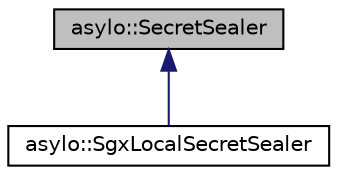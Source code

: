 digraph "asylo::SecretSealer"
{
  edge [fontname="Helvetica",fontsize="10",labelfontname="Helvetica",labelfontsize="10"];
  node [fontname="Helvetica",fontsize="10",shape=record];
  Node0 [label="asylo::SecretSealer",height=0.2,width=0.4,color="black", fillcolor="grey75", style="filled", fontcolor="black"];
  Node0 -> Node1 [dir="back",color="midnightblue",fontsize="10",style="solid",fontname="Helvetica"];
  Node1 [label="asylo::SgxLocalSecretSealer",height=0.2,width=0.4,color="black", fillcolor="white", style="filled",URL="$classasylo_1_1SgxLocalSecretSealer.html",tooltip="An implementation of the SecretSealer abstract interface that binds the secrets to the enclave identi..."];
}
